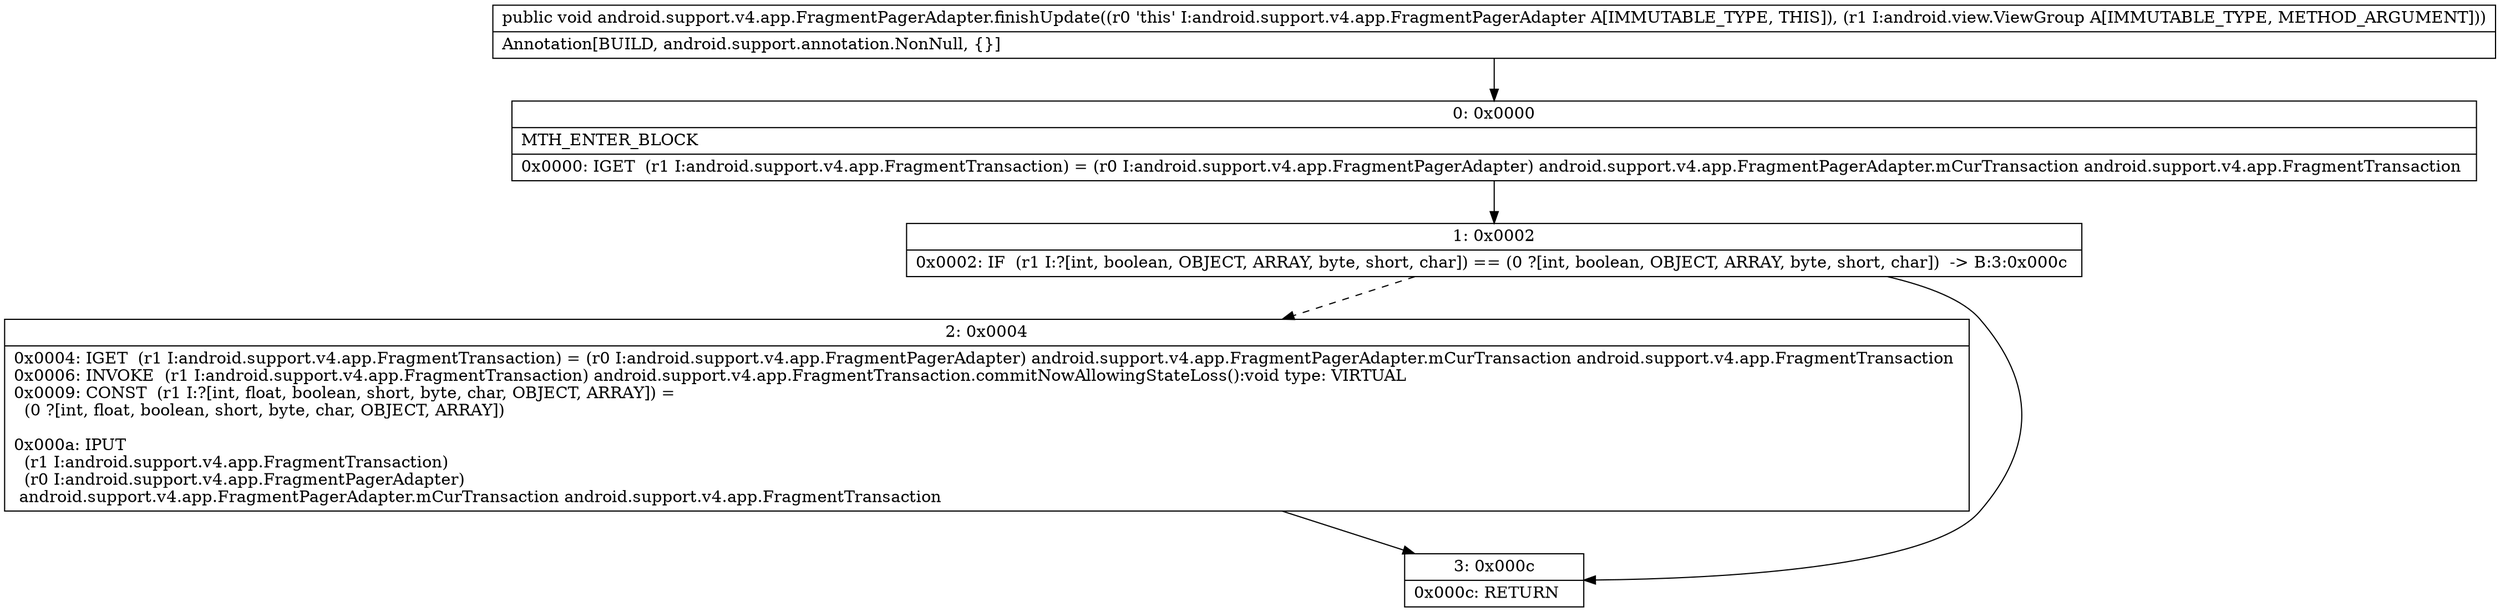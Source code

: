 digraph "CFG forandroid.support.v4.app.FragmentPagerAdapter.finishUpdate(Landroid\/view\/ViewGroup;)V" {
Node_0 [shape=record,label="{0\:\ 0x0000|MTH_ENTER_BLOCK\l|0x0000: IGET  (r1 I:android.support.v4.app.FragmentTransaction) = (r0 I:android.support.v4.app.FragmentPagerAdapter) android.support.v4.app.FragmentPagerAdapter.mCurTransaction android.support.v4.app.FragmentTransaction \l}"];
Node_1 [shape=record,label="{1\:\ 0x0002|0x0002: IF  (r1 I:?[int, boolean, OBJECT, ARRAY, byte, short, char]) == (0 ?[int, boolean, OBJECT, ARRAY, byte, short, char])  \-\> B:3:0x000c \l}"];
Node_2 [shape=record,label="{2\:\ 0x0004|0x0004: IGET  (r1 I:android.support.v4.app.FragmentTransaction) = (r0 I:android.support.v4.app.FragmentPagerAdapter) android.support.v4.app.FragmentPagerAdapter.mCurTransaction android.support.v4.app.FragmentTransaction \l0x0006: INVOKE  (r1 I:android.support.v4.app.FragmentTransaction) android.support.v4.app.FragmentTransaction.commitNowAllowingStateLoss():void type: VIRTUAL \l0x0009: CONST  (r1 I:?[int, float, boolean, short, byte, char, OBJECT, ARRAY]) = \l  (0 ?[int, float, boolean, short, byte, char, OBJECT, ARRAY])\l \l0x000a: IPUT  \l  (r1 I:android.support.v4.app.FragmentTransaction)\l  (r0 I:android.support.v4.app.FragmentPagerAdapter)\l android.support.v4.app.FragmentPagerAdapter.mCurTransaction android.support.v4.app.FragmentTransaction \l}"];
Node_3 [shape=record,label="{3\:\ 0x000c|0x000c: RETURN   \l}"];
MethodNode[shape=record,label="{public void android.support.v4.app.FragmentPagerAdapter.finishUpdate((r0 'this' I:android.support.v4.app.FragmentPagerAdapter A[IMMUTABLE_TYPE, THIS]), (r1 I:android.view.ViewGroup A[IMMUTABLE_TYPE, METHOD_ARGUMENT]))  | Annotation[BUILD, android.support.annotation.NonNull, \{\}]\l}"];
MethodNode -> Node_0;
Node_0 -> Node_1;
Node_1 -> Node_2[style=dashed];
Node_1 -> Node_3;
Node_2 -> Node_3;
}

